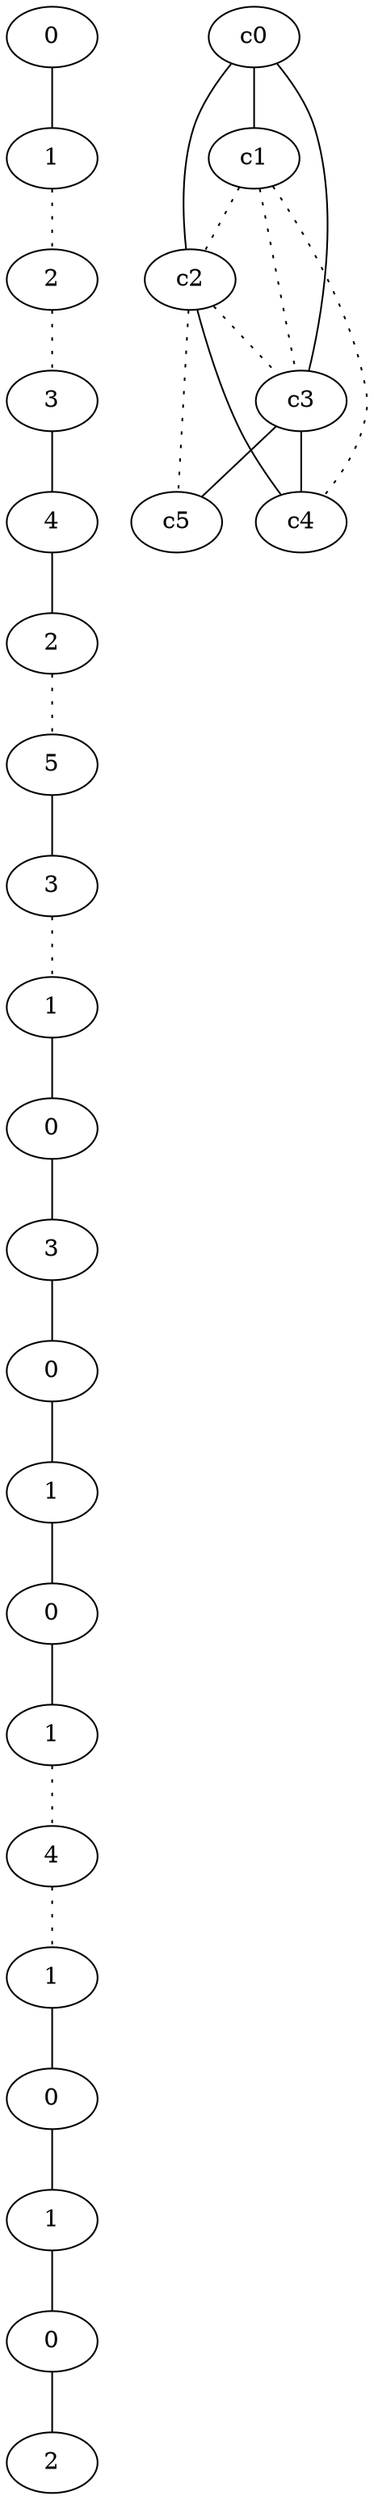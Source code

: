 graph {
a0[label=0];
a1[label=1];
a2[label=2];
a3[label=3];
a4[label=4];
a5[label=2];
a6[label=5];
a7[label=3];
a8[label=1];
a9[label=0];
a10[label=3];
a11[label=0];
a12[label=1];
a13[label=0];
a14[label=1];
a15[label=4];
a16[label=1];
a17[label=0];
a18[label=1];
a19[label=0];
a20[label=2];
a0 -- a1;
a1 -- a2 [style=dotted];
a2 -- a3 [style=dotted];
a3 -- a4;
a4 -- a5;
a5 -- a6 [style=dotted];
a6 -- a7;
a7 -- a8 [style=dotted];
a8 -- a9;
a9 -- a10;
a10 -- a11;
a11 -- a12;
a12 -- a13;
a13 -- a14;
a14 -- a15 [style=dotted];
a15 -- a16 [style=dotted];
a16 -- a17;
a17 -- a18;
a18 -- a19;
a19 -- a20;
c0 -- c1;
c0 -- c2;
c0 -- c3;
c1 -- c2 [style=dotted];
c1 -- c3 [style=dotted];
c1 -- c4 [style=dotted];
c2 -- c3 [style=dotted];
c2 -- c4;
c2 -- c5 [style=dotted];
c3 -- c4;
c3 -- c5;
}

